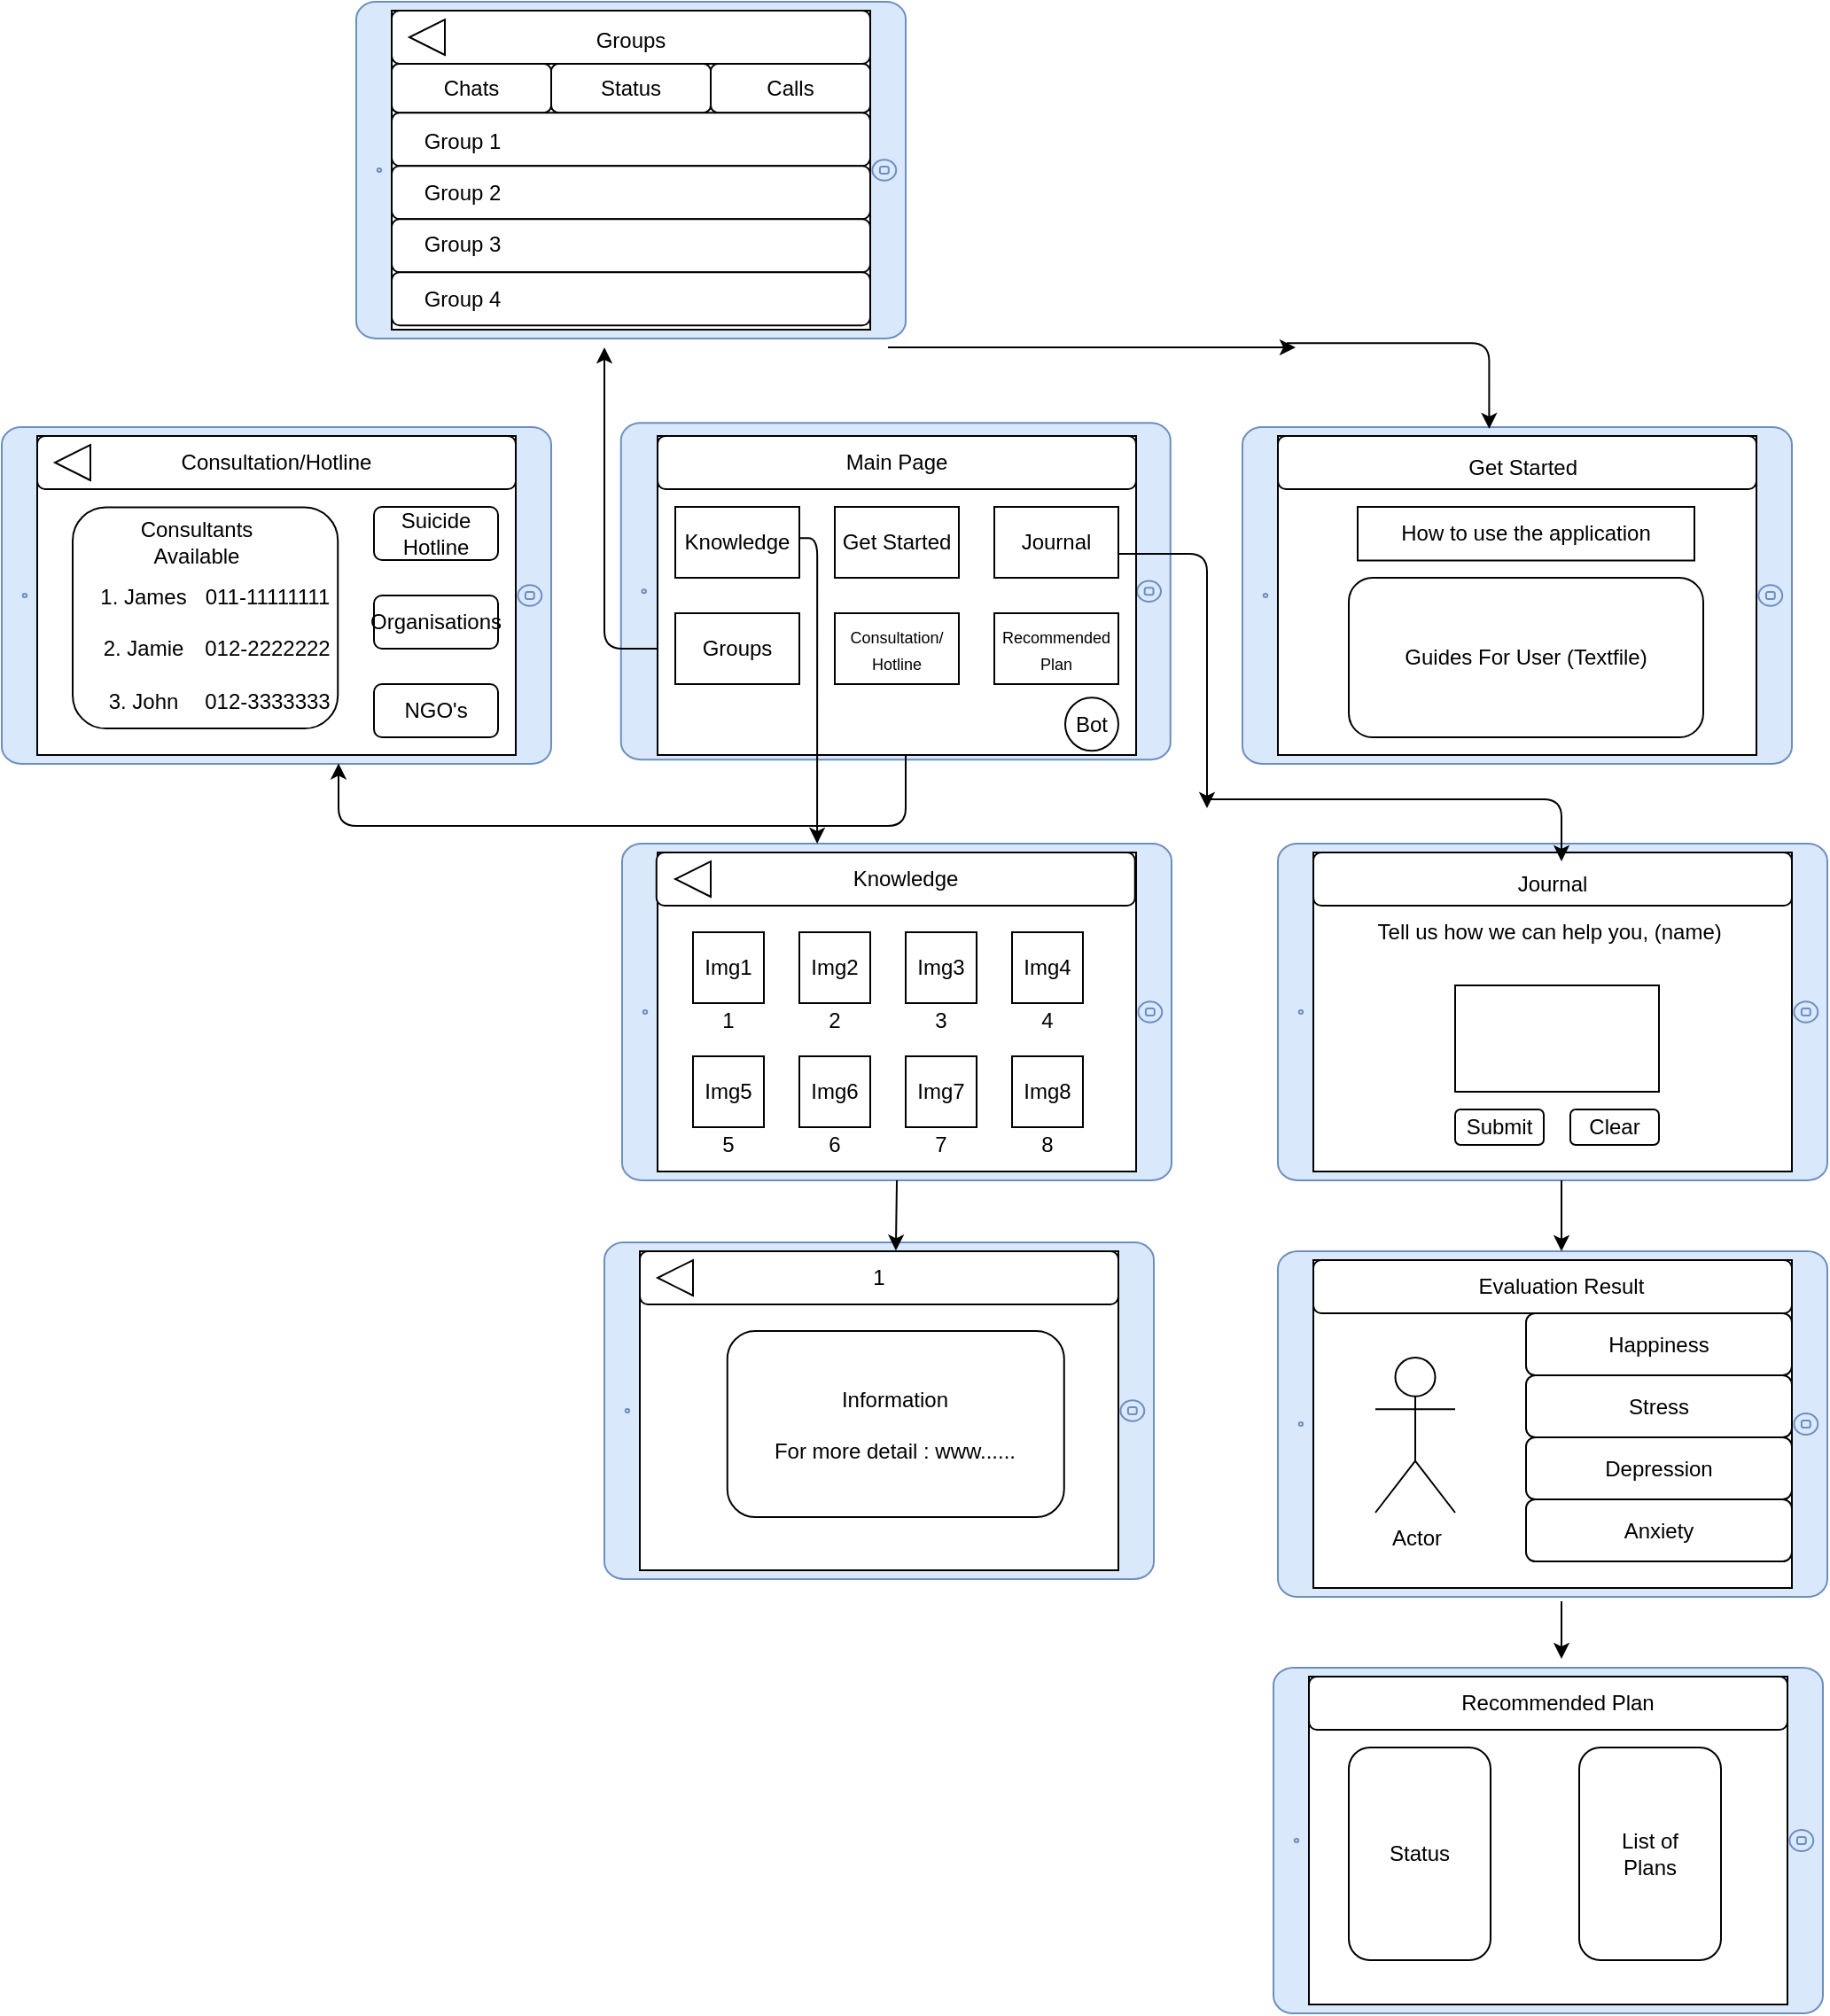 <mxfile version="14.9.0" type="google"><diagram id="fgzVPctLCe1QOARlRfFD" name="Page-1"><mxGraphModel dx="2865" dy="1567" grid="1" gridSize="10" guides="1" tooltips="1" connect="1" arrows="1" fold="1" page="1" pageScale="1" pageWidth="850" pageHeight="1100" math="0" shadow="0"><root><mxCell id="0"/><mxCell id="1" parent="0"/><mxCell id="ZtAsV6wzVspjhRYyfRnj-4" value="" style="html=1;verticalLabelPosition=bottom;labelBackgroundColor=#ffffff;verticalAlign=top;shadow=0;dashed=0;strokeWidth=1;shape=mxgraph.ios7.misc.ipad10inch;strokeColor=#6c8ebf;rotation=-90;fillColor=#dae8fc;" vertex="1" parent="1"><mxGeometry x="-1030.62" y="-517.37" width="190" height="310" as="geometry"/></mxCell><mxCell id="ZtAsV6wzVspjhRYyfRnj-5" value="" style="rounded=0;whiteSpace=wrap;html=1;" vertex="1" parent="1"><mxGeometry x="-1070" y="-450" width="270" height="180" as="geometry"/></mxCell><mxCell id="ZtAsV6wzVspjhRYyfRnj-6" value="" style="html=1;verticalLabelPosition=bottom;labelBackgroundColor=#ffffff;verticalAlign=top;shadow=0;dashed=0;strokeWidth=1;shape=mxgraph.ios7.misc.ipad10inch;strokeColor=#6c8ebf;rotation=-90;fillColor=#dae8fc;" vertex="1" parent="1"><mxGeometry x="-680.0" y="-515" width="190" height="310" as="geometry"/></mxCell><mxCell id="ZtAsV6wzVspjhRYyfRnj-7" value="" style="html=1;verticalLabelPosition=bottom;labelBackgroundColor=#ffffff;verticalAlign=top;shadow=0;dashed=0;strokeWidth=1;shape=mxgraph.ios7.misc.ipad10inch;strokeColor=#6c8ebf;rotation=-90;fillColor=#dae8fc;" vertex="1" parent="1"><mxGeometry x="-1030" y="-280" width="190" height="310" as="geometry"/></mxCell><mxCell id="ZtAsV6wzVspjhRYyfRnj-8" value="" style="html=1;verticalLabelPosition=bottom;labelBackgroundColor=#ffffff;verticalAlign=top;shadow=0;dashed=0;strokeWidth=1;shape=mxgraph.ios7.misc.ipad10inch;strokeColor=#6c8ebf;rotation=-90;fillColor=#dae8fc;" vertex="1" parent="1"><mxGeometry x="-660" y="-280" width="190" height="310" as="geometry"/></mxCell><mxCell id="ZtAsV6wzVspjhRYyfRnj-9" value="" style="html=1;verticalLabelPosition=bottom;labelBackgroundColor=#ffffff;verticalAlign=top;shadow=0;dashed=0;strokeWidth=1;shape=mxgraph.ios7.misc.ipad10inch;strokeColor=#6c8ebf;rotation=-90;fillColor=#dae8fc;" vertex="1" parent="1"><mxGeometry x="-1180" y="-755" width="190" height="310" as="geometry"/></mxCell><mxCell id="ZtAsV6wzVspjhRYyfRnj-11" value="" style="rounded=0;whiteSpace=wrap;html=1;" vertex="1" parent="1"><mxGeometry x="-1070" y="-215" width="270" height="180" as="geometry"/></mxCell><mxCell id="ZtAsV6wzVspjhRYyfRnj-12" value="" style="rounded=0;whiteSpace=wrap;html=1;" vertex="1" parent="1"><mxGeometry x="-720" y="-450" width="270" height="180" as="geometry"/></mxCell><mxCell id="ZtAsV6wzVspjhRYyfRnj-13" value="" style="rounded=0;whiteSpace=wrap;html=1;" vertex="1" parent="1"><mxGeometry x="-700" y="-215" width="270" height="180" as="geometry"/></mxCell><mxCell id="ZtAsV6wzVspjhRYyfRnj-14" value="" style="rounded=0;whiteSpace=wrap;html=1;" vertex="1" parent="1"><mxGeometry x="-1220" y="-690" width="270" height="180" as="geometry"/></mxCell><mxCell id="ZtAsV6wzVspjhRYyfRnj-16" value="Bot" style="ellipse;whiteSpace=wrap;html=1;aspect=fixed;" vertex="1" parent="1"><mxGeometry x="-840" y="-302.37" width="30" height="30" as="geometry"/></mxCell><mxCell id="ZtAsV6wzVspjhRYyfRnj-17" value="Main Page" style="rounded=1;whiteSpace=wrap;html=1;" vertex="1" parent="1"><mxGeometry x="-1070" y="-450" width="270" height="30" as="geometry"/></mxCell><mxCell id="ZtAsV6wzVspjhRYyfRnj-18" value="&lt;span style=&quot;color: rgba(0 , 0 , 0 , 0) ; font-family: monospace ; font-size: 0px&quot;&gt;Kno&lt;/span&gt;" style="rounded=1;whiteSpace=wrap;html=1;" vertex="1" parent="1"><mxGeometry x="-720" y="-450" width="270" height="30" as="geometry"/></mxCell><mxCell id="ZtAsV6wzVspjhRYyfRnj-19" value="&lt;span style=&quot;color: rgba(0 , 0 , 0 , 0) ; font-family: monospace ; font-size: 0px&quot;&gt;%3CmxGraphModel%3E%3Croot%3E%3CmxCell%20id%3D%220%22%2F%3E%3CmxCell%20id%3D%221%22%20parent%3D%220%22%2F%3E%3CmxCell%20id%3D%222%22%20value%3D%22%22%20style%3D%22rounded%3D1%3BwhiteSpace%3Dwrap%3Bhtml%3D1%3B%22%20vertex%3D%221%22%20parent%3D%221%22%3E%3CmxGeometry%20x%3D%22-1070%22%20y%3D%22-450%22%20width%3D%22270%22%20height%3D%2230%22%20as%3D%22geometry%22%2F%3E%3C%2FmxCell%3E%3C%2Froot%3E%3C%2FmxGraphModel%3E&lt;/span&gt;" style="rounded=1;whiteSpace=wrap;html=1;" vertex="1" parent="1"><mxGeometry x="-1070.62" y="-215" width="270" height="30" as="geometry"/></mxCell><mxCell id="ZtAsV6wzVspjhRYyfRnj-20" value="&lt;span style=&quot;color: rgba(0 , 0 , 0 , 0) ; font-family: monospace ; font-size: 0px&quot;&gt;%3CmxGraphModel%3E%3Croot%3E%3CmxCell%20id%3D%220%22%2F%3E%3CmxCell%20id%3D%221%22%20parent%3D%220%22%2F%3E%3CmxCell%20id%3D%222%22%20value%3D%22%22%20style%3D%22rounded%3D1%3BwhiteSpace%3Dwrap%3Bhtml%3D1%3B%22%20vertex%3D%221%22%20parent%3D%221%22%3E%3CmxGeometry%20x%3D%22-1070%22%20y%3D%22-450%22%20width%3D%22270%22%20height%3D%2230%22%20as%3D%22geometry%22%2F%3E%3C%2FmxCell%3E%3C%2Froot%3E%3C%2FmxGraphModel%3E&lt;/span&gt;" style="rounded=1;whiteSpace=wrap;html=1;" vertex="1" parent="1"><mxGeometry x="-700.0" y="-215" width="270" height="30" as="geometry"/></mxCell><mxCell id="ZtAsV6wzVspjhRYyfRnj-21" value="&lt;span style=&quot;color: rgba(0 , 0 , 0 , 0) ; font-family: monospace ; font-size: 0px&quot;&gt;%3CmxGraphModel%3E%3Croot%3E%3CmxCell%20id%3D%220%22%2F%3E%3CmxCell%20id%3D%221%22%20parent%3D%220%22%2F%3E%3CmxCell%20id%3D%222%22%20value%3D%22%22%20style%3D%22rounded%3D1%3BwhiteSpace%3Dwrap%3Bhtml%3D1%3B%22%20vertex%3D%221%22%20parent%3D%221%22%3E%3CmxGeometry%20x%3D%22-1070%22%20y%3D%22-450%22%20width%3D%22270%22%20height%3D%2230%22%20as%3D%22geometry%22%2F%3E%3C%2FmxCell%3E%3C%2Froot%3E%3C%2FmxGraphModel%3E&lt;/span&gt;" style="rounded=1;whiteSpace=wrap;html=1;" vertex="1" parent="1"><mxGeometry x="-1220" y="-690" width="270" height="30" as="geometry"/></mxCell><mxCell id="ZtAsV6wzVspjhRYyfRnj-23" value="Knowledge" style="rounded=0;whiteSpace=wrap;html=1;" vertex="1" parent="1"><mxGeometry x="-1060" y="-410" width="70" height="40" as="geometry"/></mxCell><mxCell id="ZtAsV6wzVspjhRYyfRnj-25" value="Groups" style="rounded=0;whiteSpace=wrap;html=1;" vertex="1" parent="1"><mxGeometry x="-1060" y="-350" width="70" height="40" as="geometry"/></mxCell><mxCell id="ZtAsV6wzVspjhRYyfRnj-26" value="Get Started" style="rounded=0;whiteSpace=wrap;html=1;" vertex="1" parent="1"><mxGeometry x="-970" y="-410" width="70" height="40" as="geometry"/></mxCell><mxCell id="ZtAsV6wzVspjhRYyfRnj-27" value="Journal" style="rounded=0;whiteSpace=wrap;html=1;" vertex="1" parent="1"><mxGeometry x="-880" y="-410" width="70" height="40" as="geometry"/></mxCell><mxCell id="ZtAsV6wzVspjhRYyfRnj-28" value="&lt;font style=&quot;font-size: 9px&quot;&gt;Consultation/&lt;br&gt;Hotline&lt;/font&gt;" style="rounded=0;whiteSpace=wrap;html=1;" vertex="1" parent="1"><mxGeometry x="-970" y="-350" width="70" height="40" as="geometry"/></mxCell><mxCell id="ZtAsV6wzVspjhRYyfRnj-29" value="&lt;font style=&quot;font-size: 9px&quot;&gt;Recommended&lt;br&gt;Plan&lt;/font&gt;" style="rounded=0;whiteSpace=wrap;html=1;" vertex="1" parent="1"><mxGeometry x="-880" y="-350" width="70" height="40" as="geometry"/></mxCell><mxCell id="ZtAsV6wzVspjhRYyfRnj-31" value="Get Started&amp;nbsp;" style="text;html=1;strokeColor=none;fillColor=none;align=center;verticalAlign=middle;whiteSpace=wrap;rounded=0;" vertex="1" parent="1"><mxGeometry x="-620" y="-442.37" width="80" height="20" as="geometry"/></mxCell><mxCell id="ZtAsV6wzVspjhRYyfRnj-32" value="Knowledge" style="text;html=1;strokeColor=none;fillColor=none;align=center;verticalAlign=middle;whiteSpace=wrap;rounded=0;" vertex="1" parent="1"><mxGeometry x="-950" y="-210" width="40" height="20" as="geometry"/></mxCell><mxCell id="ZtAsV6wzVspjhRYyfRnj-33" value="Journal" style="text;html=1;strokeColor=none;fillColor=none;align=center;verticalAlign=middle;whiteSpace=wrap;rounded=0;" vertex="1" parent="1"><mxGeometry x="-585" y="-207.37" width="40" height="20" as="geometry"/></mxCell><mxCell id="ZtAsV6wzVspjhRYyfRnj-34" value="Groups" style="text;html=1;strokeColor=none;fillColor=none;align=center;verticalAlign=middle;whiteSpace=wrap;rounded=0;" vertex="1" parent="1"><mxGeometry x="-1105" y="-682.63" width="40" height="20" as="geometry"/></mxCell><mxCell id="ZtAsV6wzVspjhRYyfRnj-36" value="Chats" style="rounded=1;whiteSpace=wrap;html=1;" vertex="1" parent="1"><mxGeometry x="-1220" y="-660" width="90" height="27.63" as="geometry"/></mxCell><mxCell id="ZtAsV6wzVspjhRYyfRnj-37" value="Status" style="rounded=1;whiteSpace=wrap;html=1;" vertex="1" parent="1"><mxGeometry x="-1130" y="-660" width="90" height="27.63" as="geometry"/></mxCell><mxCell id="ZtAsV6wzVspjhRYyfRnj-38" value="Calls" style="rounded=1;whiteSpace=wrap;html=1;" vertex="1" parent="1"><mxGeometry x="-1040" y="-660" width="90" height="27.63" as="geometry"/></mxCell><mxCell id="ZtAsV6wzVspjhRYyfRnj-40" value="&lt;span style=&quot;color: rgba(0 , 0 , 0 , 0) ; font-family: monospace ; font-size: 0px&quot;&gt;%3CmxGraphModel%3E%3Croot%3E%3CmxCell%20id%3D%220%22%2F%3E%3CmxCell%20id%3D%221%22%20parent%3D%220%22%2F%3E%3CmxCell%20id%3D%222%22%20value%3D%22%22%20style%3D%22rounded%3D1%3BwhiteSpace%3Dwrap%3Bhtml%3D1%3B%22%20vertex%3D%221%22%20parent%3D%221%22%3E%3CmxGeometry%20x%3D%22-1070%22%20y%3D%22-450%22%20width%3D%22270%22%20height%3D%2230%22%20as%3D%22geometry%22%2F%3E%3C%2FmxCell%3E%3C%2Froot%3E%3C%2FmxGraphModel%3E&lt;/span&gt;" style="rounded=1;whiteSpace=wrap;html=1;" vertex="1" parent="1"><mxGeometry x="-1220" y="-632.37" width="270" height="30" as="geometry"/></mxCell><mxCell id="ZtAsV6wzVspjhRYyfRnj-41" value="&lt;span style=&quot;color: rgba(0 , 0 , 0 , 0) ; font-family: monospace ; font-size: 0px&quot;&gt;%3CmxGraphModel%3E%3Croot%3E%3CmxCell%20id%3D%220%22%2F%3E%3CmxCell%20id%3D%221%22%20parent%3D%220%22%2F%3E%3CmxCell%20id%3D%222%22%20value%3D%22%22%20style%3D%22rounded%3D1%3BwhiteSpace%3Dwrap%3Bhtml%3D1%3B%22%20vertex%3D%221%22%20parent%3D%221%22%3E%3CmxGeometry%20x%3D%22-1070%22%20y%3D%22-450%22%20width%3D%22270%22%20height%3D%2230%22%20as%3D%22geometry%22%2F%3E%3C%2FmxCell%3E%3C%2Froot%3E%3C%2FmxGraphModel%3E&lt;/span&gt;" style="rounded=1;whiteSpace=wrap;html=1;" vertex="1" parent="1"><mxGeometry x="-1220" y="-602.37" width="270" height="30" as="geometry"/></mxCell><mxCell id="ZtAsV6wzVspjhRYyfRnj-42" value="&lt;span style=&quot;color: rgba(0 , 0 , 0 , 0) ; font-family: monospace ; font-size: 0px&quot;&gt;%3CmxGraphModel%3E%3Croot%3E%3CmxCell%20id%3D%220%22%2F%3E%3CmxCell%20id%3D%221%22%20parent%3D%220%22%2F%3E%3CmxCell%20id%3D%222%22%20value%3D%22%22%20style%3D%22rounded%3D1%3BwhiteSpace%3Dwrap%3Bhtml%3D1%3B%22%20vertex%3D%221%22%20parent%3D%221%22%3E%3CmxGeometry%20x%3D%22-1070%22%20y%3D%22-450%22%20width%3D%22270%22%20height%3D%2230%22%20as%3D%22geometry%22%2F%3E%3C%2FmxCell%3E%3C%2Froot%3E%3C%2FmxGraphModel%3E&lt;/span&gt;" style="rounded=1;whiteSpace=wrap;html=1;" vertex="1" parent="1"><mxGeometry x="-1220" y="-572.37" width="270" height="30" as="geometry"/></mxCell><mxCell id="ZtAsV6wzVspjhRYyfRnj-43" value="&lt;span style=&quot;color: rgba(0 , 0 , 0 , 0) ; font-family: monospace ; font-size: 0px&quot;&gt;%3CmxGraphModel%3E%3Croot%3E%3CmxCell%20id%3D%220%22%2F%3E%3CmxCell%20id%3D%221%22%20parent%3D%220%22%2F%3E%3CmxCell%20id%3D%222%22%20value%3D%22%22%20style%3D%22rounded%3D1%3BwhiteSpace%3Dwrap%3Bhtml%3D1%3B%22%20vertex%3D%221%22%20parent%3D%221%22%3E%3CmxGeometry%20x%3D%22-1070%22%20y%3D%22-450%22%20width%3D%22270%22%20height%3D%2230%22%20as%3D%22geometry%22%2F%3E%3C%2FmxCell%3E%3C%2Froot%3E%3C%2FmxGraphModel%3E&lt;/span&gt;" style="rounded=1;whiteSpace=wrap;html=1;" vertex="1" parent="1"><mxGeometry x="-1220" y="-542.37" width="270" height="30" as="geometry"/></mxCell><mxCell id="ZtAsV6wzVspjhRYyfRnj-44" value="Group 1" style="text;html=1;strokeColor=none;fillColor=none;align=center;verticalAlign=middle;whiteSpace=wrap;rounded=0;" vertex="1" parent="1"><mxGeometry x="-1210" y="-626.37" width="60" height="20" as="geometry"/></mxCell><mxCell id="ZtAsV6wzVspjhRYyfRnj-45" value="Group 2&lt;span style=&quot;color: rgba(0 , 0 , 0 , 0) ; font-family: monospace ; font-size: 0px&quot;&gt;%3CmxGraphModel%3E%3Croot%3E%3CmxCell%20id%3D%220%22%2F%3E%3CmxCell%20id%3D%221%22%20parent%3D%220%22%2F%3E%3CmxCell%20id%3D%222%22%20value%3D%22Group%201%22%20style%3D%22text%3Bhtml%3D1%3BstrokeColor%3Dnone%3BfillColor%3Dnone%3Balign%3Dcenter%3BverticalAlign%3Dmiddle%3BwhiteSpace%3Dwrap%3Brounded%3D0%3B%22%20vertex%3D%221%22%20parent%3D%221%22%3E%3CmxGeometry%20x%3D%22-320%22%20y%3D%22-359.74%22%20width%3D%2260%22%20height%3D%2220%22%20as%3D%22geometry%22%2F%3E%3C%2FmxCell%3E%3C%2Froot%3E%3C%2FmxGraphModel%3E&lt;/span&gt;&lt;span style=&quot;color: rgba(0 , 0 , 0 , 0) ; font-family: monospace ; font-size: 0px&quot;&gt;%3CmxGraphModel%3E%3Croot%3E%3CmxCell%20id%3D%220%22%2F%3E%3CmxCell%20id%3D%221%22%20parent%3D%220%22%2F%3E%3CmxCell%20id%3D%222%22%20value%3D%22Group%201%22%20style%3D%22text%3Bhtml%3D1%3BstrokeColor%3Dnone%3BfillColor%3Dnone%3Balign%3Dcenter%3BverticalAlign%3Dmiddle%3BwhiteSpace%3Dwrap%3Brounded%3D0%3B%22%20vertex%3D%221%22%20parent%3D%221%22%3E%3CmxGeometry%20x%3D%22-320%22%20y%3D%22-359.74%22%20width%3D%2260%22%20height%3D%2220%22%20as%3D%22geometry%22%2F%3E%3C%2FmxCell%3E%3C%2Froot%3E%3C%2FmxGraphModel%3E&lt;/span&gt;" style="text;html=1;strokeColor=none;fillColor=none;align=center;verticalAlign=middle;whiteSpace=wrap;rounded=0;" vertex="1" parent="1"><mxGeometry x="-1210" y="-597.37" width="60" height="20" as="geometry"/></mxCell><mxCell id="ZtAsV6wzVspjhRYyfRnj-46" value="Group 3&lt;span style=&quot;color: rgba(0 , 0 , 0 , 0) ; font-family: monospace ; font-size: 0px&quot;&gt;%3CmxGraphModel%3E%3Croot%3E%3CmxCell%20id%3D%220%22%2F%3E%3CmxCell%20id%3D%221%22%20parent%3D%220%22%2F%3E%3CmxCell%20id%3D%222%22%20value%3D%22Group%201%22%20style%3D%22text%3Bhtml%3D1%3BstrokeColor%3Dnone%3BfillColor%3Dnone%3Balign%3Dcenter%3BverticalAlign%3Dmiddle%3BwhiteSpace%3Dwrap%3Brounded%3D0%3B%22%20vertex%3D%221%22%20parent%3D%221%22%3E%3CmxGeometry%20x%3D%22-320%22%20y%3D%22-359.74%22%20width%3D%2260%22%20height%3D%2220%22%20as%3D%22geometry%22%2F%3E%3C%2FmxCell%3E%3C%2Froot%3E%3C%2FmxGraphModel%3E&lt;/span&gt;&lt;span style=&quot;color: rgba(0 , 0 , 0 , 0) ; font-family: monospace ; font-size: 0px&quot;&gt;%3CmxGraphModel%3E%3Croot%3E%3CmxCell%20id%3D%220%22%2F%3E%3CmxCell%20id%3D%221%22%20parent%3D%220%22%2F%3E%3CmxCell%20id%3D%222%22%20value%3D%22Group%201%22%20style%3D%22text%3Bhtml%3D1%3BstrokeColor%3Dnone%3BfillColor%3Dnone%3Balign%3Dcenter%3BverticalAlign%3Dmiddle%3BwhiteSpace%3Dwrap%3Brounded%3D0%3B%22%20vertex%3D%221%22%20parent%3D%221%22%3E%3CmxGeometry%20x%3D%22-320%22%20y%3D%22-359.74%22%20width%3D%2260%22%20height%3D%2220%22%20as%3D%22geometry%22%2F%3E%3C%2FmxCell%3E%3C%2Froot%3E%3C%2FmxGraphModel%3E&lt;/span&gt;" style="text;html=1;strokeColor=none;fillColor=none;align=center;verticalAlign=middle;whiteSpace=wrap;rounded=0;" vertex="1" parent="1"><mxGeometry x="-1210" y="-567.63" width="60" height="20" as="geometry"/></mxCell><mxCell id="ZtAsV6wzVspjhRYyfRnj-47" value="Group 4&lt;span style=&quot;color: rgba(0 , 0 , 0 , 0) ; font-family: monospace ; font-size: 0px&quot;&gt;%3CmxGraphModel%3E%3Croot%3E%3CmxCell%20id%3D%220%22%2F%3E%3CmxCell%20id%3D%221%22%20parent%3D%220%22%2F%3E%3CmxCell%20id%3D%222%22%20value%3D%22Group%201%22%20style%3D%22text%3Bhtml%3D1%3BstrokeColor%3Dnone%3BfillColor%3Dnone%3Balign%3Dcenter%3BverticalAlign%3Dmiddle%3BwhiteSpace%3Dwrap%3Brounded%3D0%3B%22%20vertex%3D%221%22%20parent%3D%221%22%3E%3CmxGeometry%20x%3D%22-320%22%20y%3D%22-359.74%22%20width%3D%2260%22%20height%3D%2220%22%20as%3D%22geometry%22%2F%3E%3C%2FmxCell%3E%3C%2Froot%3E%3C%2FmxGraphModel%3E&lt;/span&gt;&lt;span style=&quot;color: rgba(0 , 0 , 0 , 0) ; font-family: monospace ; font-size: 0px&quot;&gt;%3CmxGraphModel%3E%3Croot%3E%3CmxCell%20id%3D%220%22%2F%3E%3CmxCell%20id%3D%221%22%20parent%3D%220%22%2F%3E%3CmxCell%20id%3D%222%22%20value%3D%22Group%201%22%20style%3D%22text%3Bhtml%3D1%3BstrokeColor%3Dnone%3BfillColor%3Dnone%3Balign%3Dcenter%3BverticalAlign%3Dmiddle%3BwhiteSpace%3Dwrap%3Brounded%3D0%3B%22%20vertex%3D%221%22%20parent%3D%221%22%3E%3CmxGeometry%20x%3D%22-320%22%20y%3D%22-359.74%22%20width%3D%2260%22%20height%3D%2220%22%20as%3D%22geometry%22%2F%3E%3C%2FmxCell%3E%3C%2Froot%3E%3C%2FmxGraphModel%3E&lt;/span&gt;" style="text;html=1;strokeColor=none;fillColor=none;align=center;verticalAlign=middle;whiteSpace=wrap;rounded=0;" vertex="1" parent="1"><mxGeometry x="-1210" y="-537.37" width="60" height="20" as="geometry"/></mxCell><mxCell id="ZtAsV6wzVspjhRYyfRnj-48" value="Img1" style="whiteSpace=wrap;html=1;aspect=fixed;" vertex="1" parent="1"><mxGeometry x="-1050" y="-170" width="40" height="40" as="geometry"/></mxCell><mxCell id="ZtAsV6wzVspjhRYyfRnj-49" value="Img2" style="whiteSpace=wrap;html=1;aspect=fixed;" vertex="1" parent="1"><mxGeometry x="-990" y="-170" width="40" height="40" as="geometry"/></mxCell><mxCell id="ZtAsV6wzVspjhRYyfRnj-50" value="Img3" style="whiteSpace=wrap;html=1;aspect=fixed;" vertex="1" parent="1"><mxGeometry x="-930" y="-170" width="40" height="40" as="geometry"/></mxCell><mxCell id="ZtAsV6wzVspjhRYyfRnj-51" value="Img4" style="whiteSpace=wrap;html=1;aspect=fixed;" vertex="1" parent="1"><mxGeometry x="-870" y="-170" width="40" height="40" as="geometry"/></mxCell><mxCell id="ZtAsV6wzVspjhRYyfRnj-52" value="Img5" style="whiteSpace=wrap;html=1;aspect=fixed;" vertex="1" parent="1"><mxGeometry x="-1050" y="-100" width="40" height="40" as="geometry"/></mxCell><mxCell id="ZtAsV6wzVspjhRYyfRnj-53" value="Img6" style="whiteSpace=wrap;html=1;aspect=fixed;" vertex="1" parent="1"><mxGeometry x="-990" y="-100" width="40" height="40" as="geometry"/></mxCell><mxCell id="ZtAsV6wzVspjhRYyfRnj-54" value="Img7" style="whiteSpace=wrap;html=1;aspect=fixed;" vertex="1" parent="1"><mxGeometry x="-930" y="-100" width="40" height="40" as="geometry"/></mxCell><mxCell id="ZtAsV6wzVspjhRYyfRnj-55" value="Img8" style="whiteSpace=wrap;html=1;aspect=fixed;" vertex="1" parent="1"><mxGeometry x="-870" y="-100" width="40" height="40" as="geometry"/></mxCell><mxCell id="ZtAsV6wzVspjhRYyfRnj-56" value="1&lt;span style=&quot;color: rgba(0 , 0 , 0 , 0) ; font-family: monospace ; font-size: 0px&quot;&gt;%3CmxGraphModel%3E%3Croot%3E%3CmxCell%20id%3D%220%22%2F%3E%3CmxCell%20id%3D%221%22%20parent%3D%220%22%2F%3E%3CmxCell%20id%3D%222%22%20value%3D%22%22%20style%3D%22whiteSpace%3Dwrap%3Bhtml%3D1%3Baspect%3Dfixed%3B%22%20vertex%3D%221%22%20parent%3D%221%22%3E%3CmxGeometry%20x%3D%22-930%22%20y%3D%22-100%22%20width%3D%2240%22%20height%3D%2240%22%20as%3D%22geometry%22%2F%3E%3C%2FmxCell%3E%3C%2Froot%3E%3C%2FmxGraphModel%3E&lt;/span&gt;" style="text;html=1;strokeColor=none;fillColor=none;align=center;verticalAlign=middle;whiteSpace=wrap;rounded=0;" vertex="1" parent="1"><mxGeometry x="-1050" y="-130" width="40" height="20" as="geometry"/></mxCell><mxCell id="ZtAsV6wzVspjhRYyfRnj-57" value="2" style="text;html=1;strokeColor=none;fillColor=none;align=center;verticalAlign=middle;whiteSpace=wrap;rounded=0;" vertex="1" parent="1"><mxGeometry x="-990" y="-130" width="40" height="20" as="geometry"/></mxCell><mxCell id="ZtAsV6wzVspjhRYyfRnj-58" value="3" style="text;html=1;strokeColor=none;fillColor=none;align=center;verticalAlign=middle;whiteSpace=wrap;rounded=0;" vertex="1" parent="1"><mxGeometry x="-930" y="-130" width="40" height="20" as="geometry"/></mxCell><mxCell id="ZtAsV6wzVspjhRYyfRnj-59" value="4" style="text;html=1;strokeColor=none;fillColor=none;align=center;verticalAlign=middle;whiteSpace=wrap;rounded=0;" vertex="1" parent="1"><mxGeometry x="-870" y="-130" width="40" height="20" as="geometry"/></mxCell><mxCell id="ZtAsV6wzVspjhRYyfRnj-60" value="5" style="text;html=1;strokeColor=none;fillColor=none;align=center;verticalAlign=middle;whiteSpace=wrap;rounded=0;" vertex="1" parent="1"><mxGeometry x="-1050" y="-60" width="40" height="20" as="geometry"/></mxCell><mxCell id="ZtAsV6wzVspjhRYyfRnj-61" value="6" style="text;html=1;strokeColor=none;fillColor=none;align=center;verticalAlign=middle;whiteSpace=wrap;rounded=0;" vertex="1" parent="1"><mxGeometry x="-990" y="-60" width="40" height="20" as="geometry"/></mxCell><mxCell id="ZtAsV6wzVspjhRYyfRnj-62" value="7" style="text;html=1;strokeColor=none;fillColor=none;align=center;verticalAlign=middle;whiteSpace=wrap;rounded=0;" vertex="1" parent="1"><mxGeometry x="-930" y="-60" width="40" height="20" as="geometry"/></mxCell><mxCell id="ZtAsV6wzVspjhRYyfRnj-63" value="8" style="text;html=1;strokeColor=none;fillColor=none;align=center;verticalAlign=middle;whiteSpace=wrap;rounded=0;" vertex="1" parent="1"><mxGeometry x="-870" y="-60" width="40" height="20" as="geometry"/></mxCell><mxCell id="ZtAsV6wzVspjhRYyfRnj-65" value="How to use the application" style="rounded=0;whiteSpace=wrap;html=1;" vertex="1" parent="1"><mxGeometry x="-675" y="-410" width="190" height="30.26" as="geometry"/></mxCell><mxCell id="ZtAsV6wzVspjhRYyfRnj-67" value="Tell us how we can help you, (name)&amp;nbsp;" style="text;html=1;strokeColor=none;fillColor=none;align=center;verticalAlign=middle;whiteSpace=wrap;rounded=0;" vertex="1" parent="1"><mxGeometry x="-690" y="-180" width="250" height="20" as="geometry"/></mxCell><mxCell id="ZtAsV6wzVspjhRYyfRnj-68" value="" style="rounded=0;whiteSpace=wrap;html=1;" vertex="1" parent="1"><mxGeometry x="-620" y="-140" width="115" height="60" as="geometry"/></mxCell><mxCell id="ZtAsV6wzVspjhRYyfRnj-69" value="Submit" style="rounded=1;whiteSpace=wrap;html=1;" vertex="1" parent="1"><mxGeometry x="-620" y="-70" width="50" height="20" as="geometry"/></mxCell><mxCell id="ZtAsV6wzVspjhRYyfRnj-70" value="Clear" style="rounded=1;whiteSpace=wrap;html=1;" vertex="1" parent="1"><mxGeometry x="-555" y="-70" width="50" height="20" as="geometry"/></mxCell><mxCell id="ZtAsV6wzVspjhRYyfRnj-71" value="" style="html=1;verticalLabelPosition=bottom;labelBackgroundColor=#ffffff;verticalAlign=top;shadow=0;dashed=0;strokeWidth=1;shape=mxgraph.ios7.misc.ipad10inch;strokeColor=#6c8ebf;rotation=-90;fillColor=#dae8fc;" vertex="1" parent="1"><mxGeometry x="-662.5" y="-47.5" width="195" height="310" as="geometry"/></mxCell><mxCell id="ZtAsV6wzVspjhRYyfRnj-72" value="" style="rounded=0;whiteSpace=wrap;html=1;" vertex="1" parent="1"><mxGeometry x="-700" y="15" width="270" height="185" as="geometry"/></mxCell><mxCell id="ZtAsV6wzVspjhRYyfRnj-74" value="&lt;span style=&quot;color: rgba(0 , 0 , 0 , 0) ; font-family: monospace ; font-size: 0px&quot;&gt;%3CmxGraphModel%3E%3Croot%3E%3CmxCell%20id%3D%220%22%2F%3E%3CmxCell%20id%3D%221%22%20parent%3D%220%22%2F%3E%3CmxCell%20id%3D%222%22%20value%3D%22%22%20style%3D%22rounded%3D1%3BwhiteSpace%3Dwrap%3Bhtml%3D1%3B%22%20vertex%3D%221%22%20parent%3D%221%22%3E%3CmxGeometry%20x%3D%22-1070%22%20y%3D%22-450%22%20width%3D%22270%22%20height%3D%2230%22%20as%3D%22geometry%22%2F%3E%3C%2FmxCell%3E%3C%2Froot%3E%3C%2FmxGraphModel%3E&lt;/span&gt;" style="rounded=1;whiteSpace=wrap;html=1;" vertex="1" parent="1"><mxGeometry x="-700.0" y="15" width="270" height="30" as="geometry"/></mxCell><mxCell id="ZtAsV6wzVspjhRYyfRnj-75" value="Evaluation Result" style="text;html=1;strokeColor=none;fillColor=none;align=center;verticalAlign=middle;whiteSpace=wrap;rounded=0;" vertex="1" parent="1"><mxGeometry x="-630" y="20" width="140" height="20" as="geometry"/></mxCell><mxCell id="ZtAsV6wzVspjhRYyfRnj-79" value="Actor" style="shape=umlActor;verticalLabelPosition=bottom;verticalAlign=top;html=1;outlineConnect=0;" vertex="1" parent="1"><mxGeometry x="-665" y="70" width="45" height="87.5" as="geometry"/></mxCell><mxCell id="ZtAsV6wzVspjhRYyfRnj-81" value="Happiness" style="rounded=1;whiteSpace=wrap;html=1;" vertex="1" parent="1"><mxGeometry x="-580" y="45" width="150" height="35" as="geometry"/></mxCell><mxCell id="ZtAsV6wzVspjhRYyfRnj-83" value="Stress" style="rounded=1;whiteSpace=wrap;html=1;" vertex="1" parent="1"><mxGeometry x="-580" y="80" width="150" height="35" as="geometry"/></mxCell><mxCell id="ZtAsV6wzVspjhRYyfRnj-84" value="Depression" style="rounded=1;whiteSpace=wrap;html=1;" vertex="1" parent="1"><mxGeometry x="-580" y="115" width="150" height="35" as="geometry"/></mxCell><mxCell id="ZtAsV6wzVspjhRYyfRnj-86" value="Anxiety" style="rounded=1;whiteSpace=wrap;html=1;" vertex="1" parent="1"><mxGeometry x="-580" y="150" width="150" height="35" as="geometry"/></mxCell><mxCell id="ZtAsV6wzVspjhRYyfRnj-87" value="" style="html=1;verticalLabelPosition=bottom;labelBackgroundColor=#ffffff;verticalAlign=top;shadow=0;dashed=0;strokeWidth=1;shape=mxgraph.ios7.misc.ipad10inch;strokeColor=#6c8ebf;rotation=-90;fillColor=#dae8fc;" vertex="1" parent="1"><mxGeometry x="-665" y="187.5" width="195" height="310" as="geometry"/></mxCell><mxCell id="ZtAsV6wzVspjhRYyfRnj-88" value="" style="rounded=0;whiteSpace=wrap;html=1;" vertex="1" parent="1"><mxGeometry x="-702.5" y="250" width="270" height="185" as="geometry"/></mxCell><mxCell id="ZtAsV6wzVspjhRYyfRnj-90" value="&lt;span style=&quot;color: rgba(0 , 0 , 0 , 0) ; font-family: monospace ; font-size: 0px&quot;&gt;%3CmxGraphModel%3E%3Croot%3E%3CmxCell%20id%3D%220%22%2F%3E%3CmxCell%20id%3D%221%22%20parent%3D%220%22%2F%3E%3CmxCell%20id%3D%222%22%20value%3D%22%22%20style%3D%22rounded%3D1%3BwhiteSpace%3Dwrap%3Bhtml%3D1%3B%22%20vertex%3D%221%22%20parent%3D%221%22%3E%3CmxGeometry%20x%3D%22-1070%22%20y%3D%22-450%22%20width%3D%22270%22%20height%3D%2230%22%20as%3D%22geometry%22%2F%3E%3C%2FmxCell%3E%3C%2Froot%3E%3C%2FmxGraphModel%3EP&lt;/span&gt;" style="rounded=1;whiteSpace=wrap;html=1;" vertex="1" parent="1"><mxGeometry x="-702.5" y="250" width="270" height="30" as="geometry"/></mxCell><mxCell id="ZtAsV6wzVspjhRYyfRnj-91" value="Recommended Plan" style="text;html=1;strokeColor=none;fillColor=none;align=center;verticalAlign=middle;whiteSpace=wrap;rounded=0;" vertex="1" parent="1"><mxGeometry x="-632.5" y="255" width="140" height="20" as="geometry"/></mxCell><mxCell id="ZtAsV6wzVspjhRYyfRnj-93" value="" style="rounded=1;whiteSpace=wrap;html=1;rotation=90;" vertex="1" parent="1"><mxGeometry x="-700" y="310" width="120" height="80" as="geometry"/></mxCell><mxCell id="ZtAsV6wzVspjhRYyfRnj-94" value="Status" style="text;html=1;strokeColor=none;fillColor=none;align=center;verticalAlign=middle;whiteSpace=wrap;rounded=0;" vertex="1" parent="1"><mxGeometry x="-660" y="340" width="40" height="20" as="geometry"/></mxCell><mxCell id="ZtAsV6wzVspjhRYyfRnj-95" value="" style="rounded=1;whiteSpace=wrap;html=1;rotation=90;" vertex="1" parent="1"><mxGeometry x="-570" y="310" width="120" height="80" as="geometry"/></mxCell><mxCell id="ZtAsV6wzVspjhRYyfRnj-96" value="List of Plans" style="text;html=1;strokeColor=none;fillColor=none;align=center;verticalAlign=middle;whiteSpace=wrap;rounded=0;" vertex="1" parent="1"><mxGeometry x="-530" y="340" width="40" height="20" as="geometry"/></mxCell><mxCell id="ZtAsV6wzVspjhRYyfRnj-97" value="Guides For User (Textfile)" style="rounded=1;whiteSpace=wrap;html=1;" vertex="1" parent="1"><mxGeometry x="-680" y="-370" width="200" height="90" as="geometry"/></mxCell><mxCell id="ZtAsV6wzVspjhRYyfRnj-98" value="" style="html=1;verticalLabelPosition=bottom;labelBackgroundColor=#ffffff;verticalAlign=top;shadow=0;dashed=0;strokeWidth=1;shape=mxgraph.ios7.misc.ipad10inch;strokeColor=#6c8ebf;rotation=-90;fillColor=#dae8fc;" vertex="1" parent="1"><mxGeometry x="-1040" y="-55" width="190" height="310" as="geometry"/></mxCell><mxCell id="ZtAsV6wzVspjhRYyfRnj-99" value="" style="rounded=0;whiteSpace=wrap;html=1;" vertex="1" parent="1"><mxGeometry x="-1080" y="10" width="270" height="180" as="geometry"/></mxCell><mxCell id="ZtAsV6wzVspjhRYyfRnj-100" value="&lt;span style=&quot;color: rgba(0 , 0 , 0 , 0) ; font-family: monospace ; font-size: 0px&quot;&gt;%3CmxGraphModel%3E%3Croot%3E%3CmxCell%20id%3D%220%22%2F%3E%3CmxCell%20id%3D%221%22%20parent%3D%220%22%2F%3E%3CmxCell%20id%3D%222%22%20value%3D%22%22%20style%3D%22rounded%3D1%3BwhiteSpace%3Dwrap%3Bhtml%3D1%3B%22%20vertex%3D%221%22%20parent%3D%221%22%3E%3CmxGeometry%20x%3D%22-1070%22%20y%3D%22-450%22%20width%3D%22270%22%20height%3D%2230%22%20as%3D%22geometry%22%2F%3E%3C%2FmxCell%3E%3C%2Froot%3E%3C%2FmxGraphModel%3E&lt;/span&gt;" style="rounded=1;whiteSpace=wrap;html=1;" vertex="1" parent="1"><mxGeometry x="-1080" y="10" width="270" height="30" as="geometry"/></mxCell><mxCell id="ZtAsV6wzVspjhRYyfRnj-101" value="1" style="text;html=1;strokeColor=none;fillColor=none;align=center;verticalAlign=middle;whiteSpace=wrap;rounded=0;" vertex="1" parent="1"><mxGeometry x="-965" y="15" width="40" height="20" as="geometry"/></mxCell><mxCell id="ZtAsV6wzVspjhRYyfRnj-102" value="Information&lt;br&gt;&lt;br&gt;For more detail : www......" style="rounded=1;whiteSpace=wrap;html=1;" vertex="1" parent="1"><mxGeometry x="-1030.62" y="55" width="190" height="105" as="geometry"/></mxCell><mxCell id="ZtAsV6wzVspjhRYyfRnj-103" value="" style="triangle;whiteSpace=wrap;html=1;rotation=-180;" vertex="1" parent="1"><mxGeometry x="-1070" y="15" width="20" height="20" as="geometry"/></mxCell><mxCell id="ZtAsV6wzVspjhRYyfRnj-106" value="" style="html=1;verticalLabelPosition=bottom;labelBackgroundColor=#ffffff;verticalAlign=top;shadow=0;dashed=0;strokeWidth=1;shape=mxgraph.ios7.misc.ipad10inch;strokeColor=#6c8ebf;rotation=-90;fillColor=#dae8fc;" vertex="1" parent="1"><mxGeometry x="-1380" y="-515" width="190" height="310" as="geometry"/></mxCell><mxCell id="ZtAsV6wzVspjhRYyfRnj-107" value="" style="rounded=0;whiteSpace=wrap;html=1;" vertex="1" parent="1"><mxGeometry x="-1420" y="-450" width="270" height="180" as="geometry"/></mxCell><mxCell id="ZtAsV6wzVspjhRYyfRnj-108" value="Consultation/Hotline" style="rounded=1;whiteSpace=wrap;html=1;" vertex="1" parent="1"><mxGeometry x="-1420" y="-450" width="270" height="30" as="geometry"/></mxCell><mxCell id="ZtAsV6wzVspjhRYyfRnj-109" value="Suicide Hotline" style="rounded=1;whiteSpace=wrap;html=1;" vertex="1" parent="1"><mxGeometry x="-1230" y="-410" width="70" height="30" as="geometry"/></mxCell><mxCell id="ZtAsV6wzVspjhRYyfRnj-110" value="" style="triangle;whiteSpace=wrap;html=1;rotation=-180;" vertex="1" parent="1"><mxGeometry x="-1410" y="-445" width="20" height="20" as="geometry"/></mxCell><mxCell id="ZtAsV6wzVspjhRYyfRnj-111" value="" style="triangle;whiteSpace=wrap;html=1;rotation=-180;" vertex="1" parent="1"><mxGeometry x="-1060" y="-210" width="20" height="20" as="geometry"/></mxCell><mxCell id="ZtAsV6wzVspjhRYyfRnj-112" value="" style="triangle;whiteSpace=wrap;html=1;rotation=-180;" vertex="1" parent="1"><mxGeometry x="-1210" y="-685" width="20" height="20" as="geometry"/></mxCell><mxCell id="ZtAsV6wzVspjhRYyfRnj-117" value="" style="rounded=1;whiteSpace=wrap;html=1;rotation=-90;" vertex="1" parent="1"><mxGeometry x="-1387.59" y="-422.15" width="124.81" height="149.61" as="geometry"/></mxCell><mxCell id="ZtAsV6wzVspjhRYyfRnj-119" value="Organisations" style="rounded=1;whiteSpace=wrap;html=1;" vertex="1" parent="1"><mxGeometry x="-1230" y="-360" width="70" height="30" as="geometry"/></mxCell><mxCell id="ZtAsV6wzVspjhRYyfRnj-120" value="NGO's" style="rounded=1;whiteSpace=wrap;html=1;" vertex="1" parent="1"><mxGeometry x="-1230" y="-310" width="70" height="30" as="geometry"/></mxCell><mxCell id="ZtAsV6wzVspjhRYyfRnj-121" value="Consultants Available" style="text;html=1;strokeColor=none;fillColor=none;align=center;verticalAlign=middle;whiteSpace=wrap;rounded=0;" vertex="1" parent="1"><mxGeometry x="-1360.2" y="-399.74" width="60.13" height="20" as="geometry"/></mxCell><mxCell id="ZtAsV6wzVspjhRYyfRnj-122" value="1. James" style="text;html=1;strokeColor=none;fillColor=none;align=center;verticalAlign=middle;whiteSpace=wrap;rounded=0;" vertex="1" parent="1"><mxGeometry x="-1390.13" y="-368.74" width="60.2" height="20" as="geometry"/></mxCell><mxCell id="ZtAsV6wzVspjhRYyfRnj-124" value="011-11111111" style="text;html=1;strokeColor=none;fillColor=none;align=center;verticalAlign=middle;whiteSpace=wrap;rounded=0;" vertex="1" parent="1"><mxGeometry x="-1329.93" y="-368.74" width="80" height="20" as="geometry"/></mxCell><mxCell id="ZtAsV6wzVspjhRYyfRnj-125" value="2. Jamie" style="text;html=1;strokeColor=none;fillColor=none;align=center;verticalAlign=middle;whiteSpace=wrap;rounded=0;" vertex="1" parent="1"><mxGeometry x="-1390.13" y="-339.74" width="60.2" height="20" as="geometry"/></mxCell><mxCell id="ZtAsV6wzVspjhRYyfRnj-126" value="3. John" style="text;html=1;strokeColor=none;fillColor=none;align=center;verticalAlign=middle;whiteSpace=wrap;rounded=0;" vertex="1" parent="1"><mxGeometry x="-1390.13" y="-310" width="60.2" height="20" as="geometry"/></mxCell><mxCell id="ZtAsV6wzVspjhRYyfRnj-128" value="012-2222222" style="text;html=1;strokeColor=none;fillColor=none;align=center;verticalAlign=middle;whiteSpace=wrap;rounded=0;" vertex="1" parent="1"><mxGeometry x="-1329.93" y="-339.74" width="80" height="20" as="geometry"/></mxCell><mxCell id="ZtAsV6wzVspjhRYyfRnj-129" value="012-3333333" style="text;html=1;strokeColor=none;fillColor=none;align=center;verticalAlign=middle;whiteSpace=wrap;rounded=0;" vertex="1" parent="1"><mxGeometry x="-1329.93" y="-310" width="80" height="20" as="geometry"/></mxCell><mxCell id="ZtAsV6wzVspjhRYyfRnj-130" value="" style="endArrow=classic;html=1;entryX=0.535;entryY=-0.012;entryDx=0;entryDy=0;entryPerimeter=0;" edge="1" parent="1" target="ZtAsV6wzVspjhRYyfRnj-100"><mxGeometry width="50" height="50" relative="1" as="geometry"><mxPoint x="-935" y="-30" as="sourcePoint"/><mxPoint x="-885" y="-80" as="targetPoint"/></mxGeometry></mxCell><mxCell id="ZtAsV6wzVspjhRYyfRnj-135" value="" style="endArrow=classic;html=1;" edge="1" parent="1"><mxGeometry width="50" height="50" relative="1" as="geometry"><mxPoint x="-560" y="207.5" as="sourcePoint"/><mxPoint x="-560" y="240" as="targetPoint"/></mxGeometry></mxCell><mxCell id="ZtAsV6wzVspjhRYyfRnj-138" value="" style="endArrow=classic;html=1;" edge="1" parent="1"><mxGeometry width="50" height="50" relative="1" as="geometry"><mxPoint x="-560" y="-30" as="sourcePoint"/><mxPoint x="-560" y="10" as="targetPoint"/></mxGeometry></mxCell><mxCell id="ZtAsV6wzVspjhRYyfRnj-139" value="" style="edgeStyle=segmentEdgeStyle;endArrow=classic;html=1;" edge="1" parent="1"><mxGeometry width="50" height="50" relative="1" as="geometry"><mxPoint x="-810" y="-383.55" as="sourcePoint"/><mxPoint x="-760" y="-240" as="targetPoint"/></mxGeometry></mxCell><mxCell id="ZtAsV6wzVspjhRYyfRnj-140" value="" style="edgeStyle=segmentEdgeStyle;endArrow=classic;html=1;" edge="1" parent="1"><mxGeometry width="50" height="50" relative="1" as="geometry"><mxPoint x="-760" y="-245" as="sourcePoint"/><mxPoint x="-560" y="-210" as="targetPoint"/><Array as="points"><mxPoint x="-560" y="-245"/></Array></mxGeometry></mxCell><mxCell id="ZtAsV6wzVspjhRYyfRnj-143" value="" style="edgeStyle=segmentEdgeStyle;endArrow=classic;html=1;" edge="1" parent="1"><mxGeometry width="50" height="50" relative="1" as="geometry"><mxPoint x="-1070" y="-330" as="sourcePoint"/><mxPoint x="-1100" y="-500" as="targetPoint"/><Array as="points"><mxPoint x="-1070" y="-330"/><mxPoint x="-1100" y="-330"/></Array></mxGeometry></mxCell><mxCell id="ZtAsV6wzVspjhRYyfRnj-144" value="" style="edgeStyle=segmentEdgeStyle;endArrow=classic;html=1;entryX=0.995;entryY=0.449;entryDx=0;entryDy=0;entryPerimeter=0;" edge="1" parent="1" target="ZtAsV6wzVspjhRYyfRnj-6"><mxGeometry width="50" height="50" relative="1" as="geometry"><mxPoint x="-715.02" y="-502.37" as="sourcePoint"/><mxPoint x="-600" y="-560" as="targetPoint"/><Array as="points"><mxPoint x="-601" y="-502"/></Array></mxGeometry></mxCell><mxCell id="ZtAsV6wzVspjhRYyfRnj-145" value="" style="endArrow=classic;html=1;" edge="1" parent="1"><mxGeometry width="50" height="50" relative="1" as="geometry"><mxPoint x="-940" y="-500" as="sourcePoint"/><mxPoint x="-710" y="-500" as="targetPoint"/></mxGeometry></mxCell><mxCell id="ZtAsV6wzVspjhRYyfRnj-147" value="" style="edgeStyle=segmentEdgeStyle;endArrow=classic;html=1;" edge="1" parent="1" source="ZtAsV6wzVspjhRYyfRnj-5"><mxGeometry width="50" height="50" relative="1" as="geometry"><mxPoint x="-950" y="-250" as="sourcePoint"/><mxPoint x="-1250" y="-265.3" as="targetPoint"/><Array as="points"><mxPoint x="-930" y="-230"/><mxPoint x="-1250" y="-230"/></Array></mxGeometry></mxCell><mxCell id="ZtAsV6wzVspjhRYyfRnj-149" value="" style="edgeStyle=segmentEdgeStyle;endArrow=classic;html=1;entryX=1;entryY=0.355;entryDx=0;entryDy=0;entryPerimeter=0;" edge="1" parent="1" target="ZtAsV6wzVspjhRYyfRnj-7"><mxGeometry width="50" height="50" relative="1" as="geometry"><mxPoint x="-990" y="-392.37" as="sourcePoint"/><mxPoint x="-940" y="-442.37" as="targetPoint"/><Array as="points"><mxPoint x="-980" y="-392"/></Array></mxGeometry></mxCell></root></mxGraphModel></diagram></mxfile>